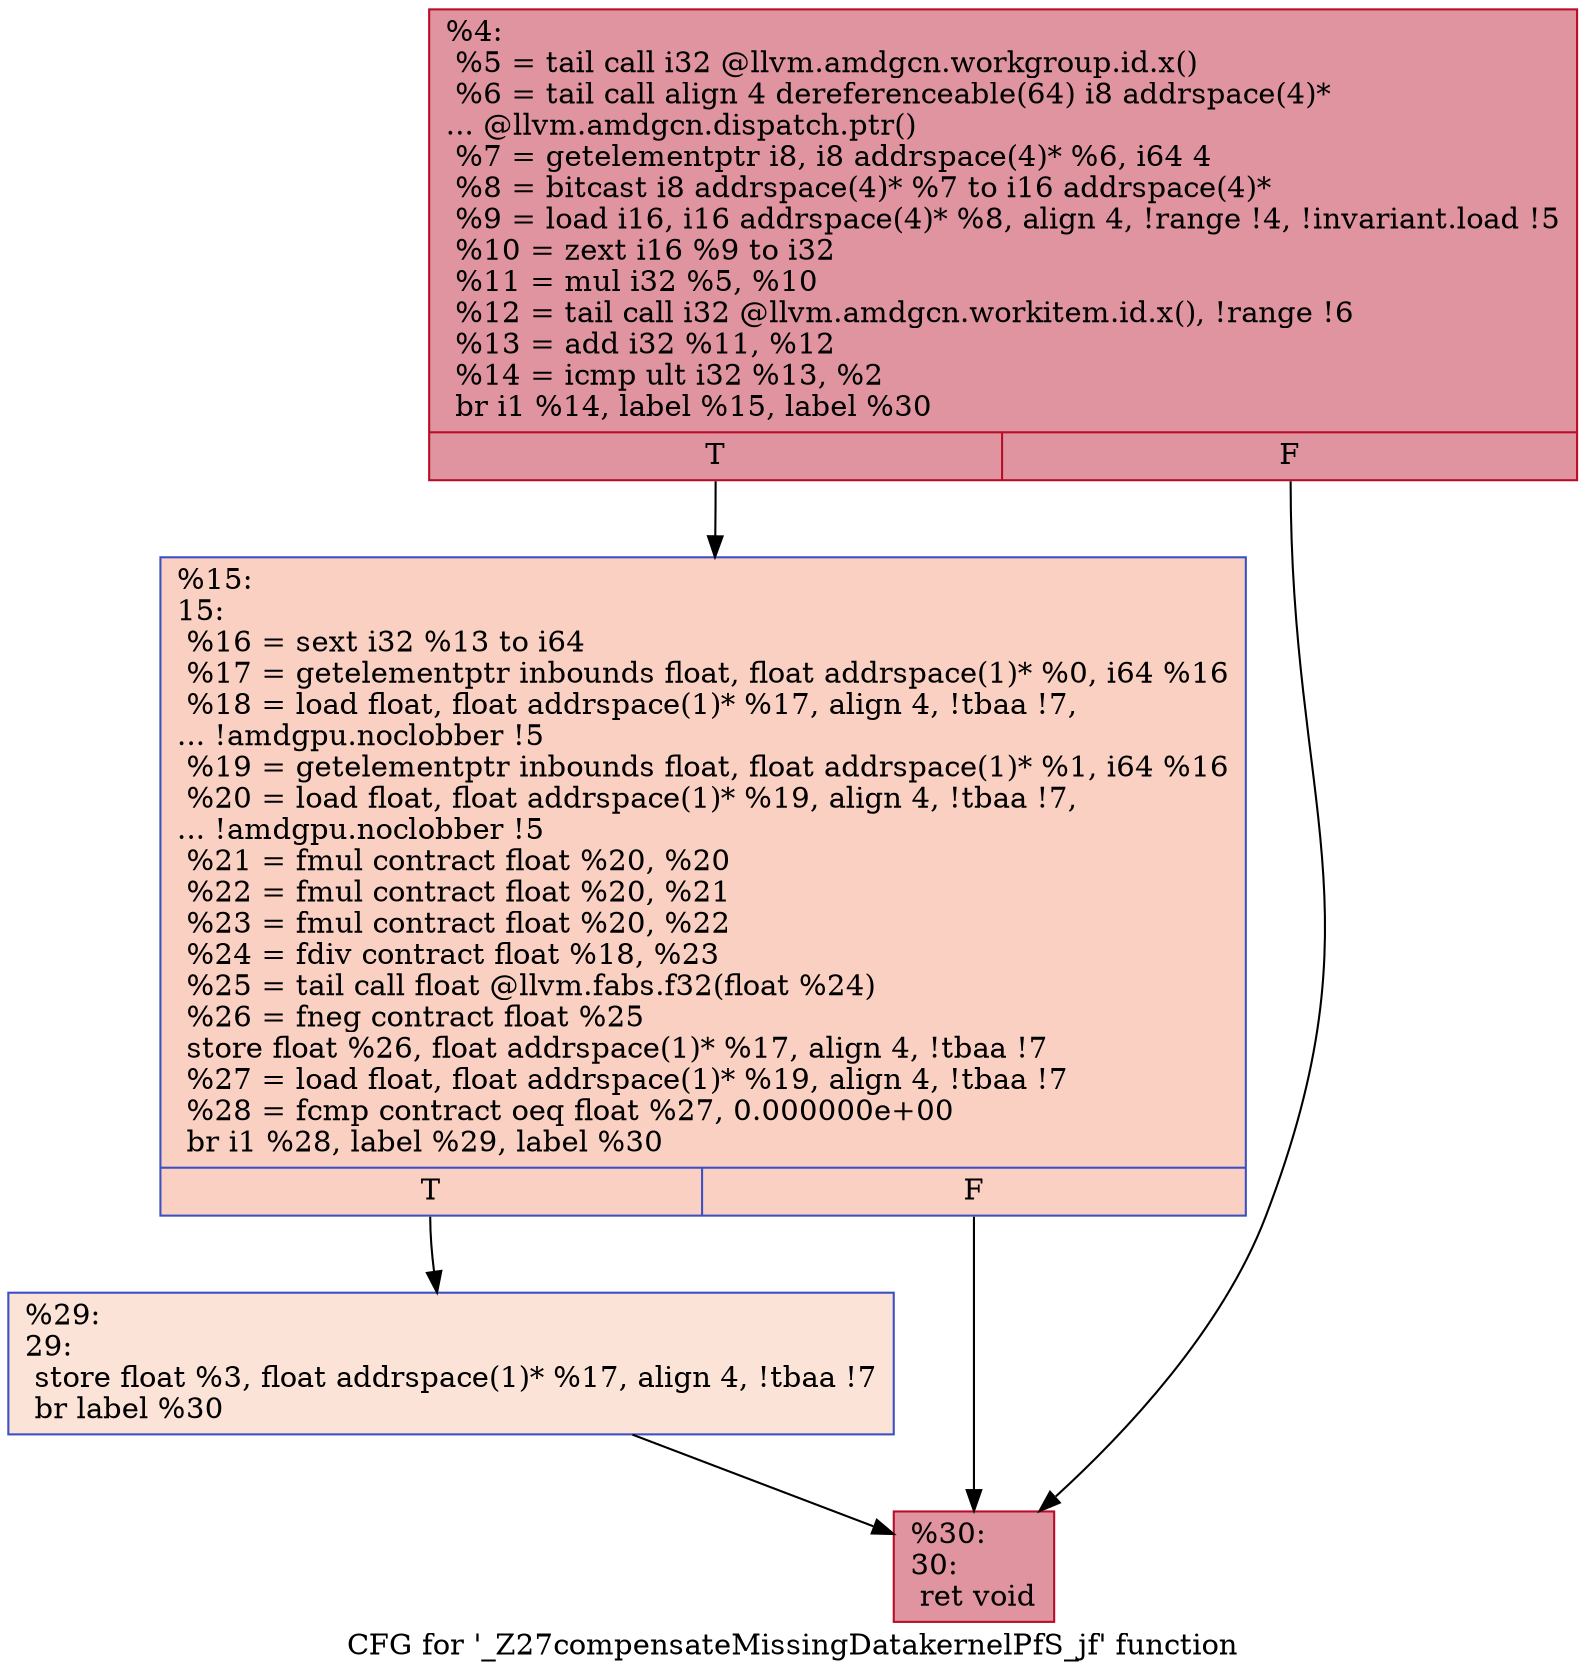 digraph "CFG for '_Z27compensateMissingDatakernelPfS_jf' function" {
	label="CFG for '_Z27compensateMissingDatakernelPfS_jf' function";

	Node0x5826350 [shape=record,color="#b70d28ff", style=filled, fillcolor="#b70d2870",label="{%4:\l  %5 = tail call i32 @llvm.amdgcn.workgroup.id.x()\l  %6 = tail call align 4 dereferenceable(64) i8 addrspace(4)*\l... @llvm.amdgcn.dispatch.ptr()\l  %7 = getelementptr i8, i8 addrspace(4)* %6, i64 4\l  %8 = bitcast i8 addrspace(4)* %7 to i16 addrspace(4)*\l  %9 = load i16, i16 addrspace(4)* %8, align 4, !range !4, !invariant.load !5\l  %10 = zext i16 %9 to i32\l  %11 = mul i32 %5, %10\l  %12 = tail call i32 @llvm.amdgcn.workitem.id.x(), !range !6\l  %13 = add i32 %11, %12\l  %14 = icmp ult i32 %13, %2\l  br i1 %14, label %15, label %30\l|{<s0>T|<s1>F}}"];
	Node0x5826350:s0 -> Node0x58282a0;
	Node0x5826350:s1 -> Node0x5828330;
	Node0x58282a0 [shape=record,color="#3d50c3ff", style=filled, fillcolor="#f3947570",label="{%15:\l15:                                               \l  %16 = sext i32 %13 to i64\l  %17 = getelementptr inbounds float, float addrspace(1)* %0, i64 %16\l  %18 = load float, float addrspace(1)* %17, align 4, !tbaa !7,\l... !amdgpu.noclobber !5\l  %19 = getelementptr inbounds float, float addrspace(1)* %1, i64 %16\l  %20 = load float, float addrspace(1)* %19, align 4, !tbaa !7,\l... !amdgpu.noclobber !5\l  %21 = fmul contract float %20, %20\l  %22 = fmul contract float %20, %21\l  %23 = fmul contract float %20, %22\l  %24 = fdiv contract float %18, %23\l  %25 = tail call float @llvm.fabs.f32(float %24)\l  %26 = fneg contract float %25\l  store float %26, float addrspace(1)* %17, align 4, !tbaa !7\l  %27 = load float, float addrspace(1)* %19, align 4, !tbaa !7\l  %28 = fcmp contract oeq float %27, 0.000000e+00\l  br i1 %28, label %29, label %30\l|{<s0>T|<s1>F}}"];
	Node0x58282a0:s0 -> Node0x582a630;
	Node0x58282a0:s1 -> Node0x5828330;
	Node0x582a630 [shape=record,color="#3d50c3ff", style=filled, fillcolor="#f6bfa670",label="{%29:\l29:                                               \l  store float %3, float addrspace(1)* %17, align 4, !tbaa !7\l  br label %30\l}"];
	Node0x582a630 -> Node0x5828330;
	Node0x5828330 [shape=record,color="#b70d28ff", style=filled, fillcolor="#b70d2870",label="{%30:\l30:                                               \l  ret void\l}"];
}
